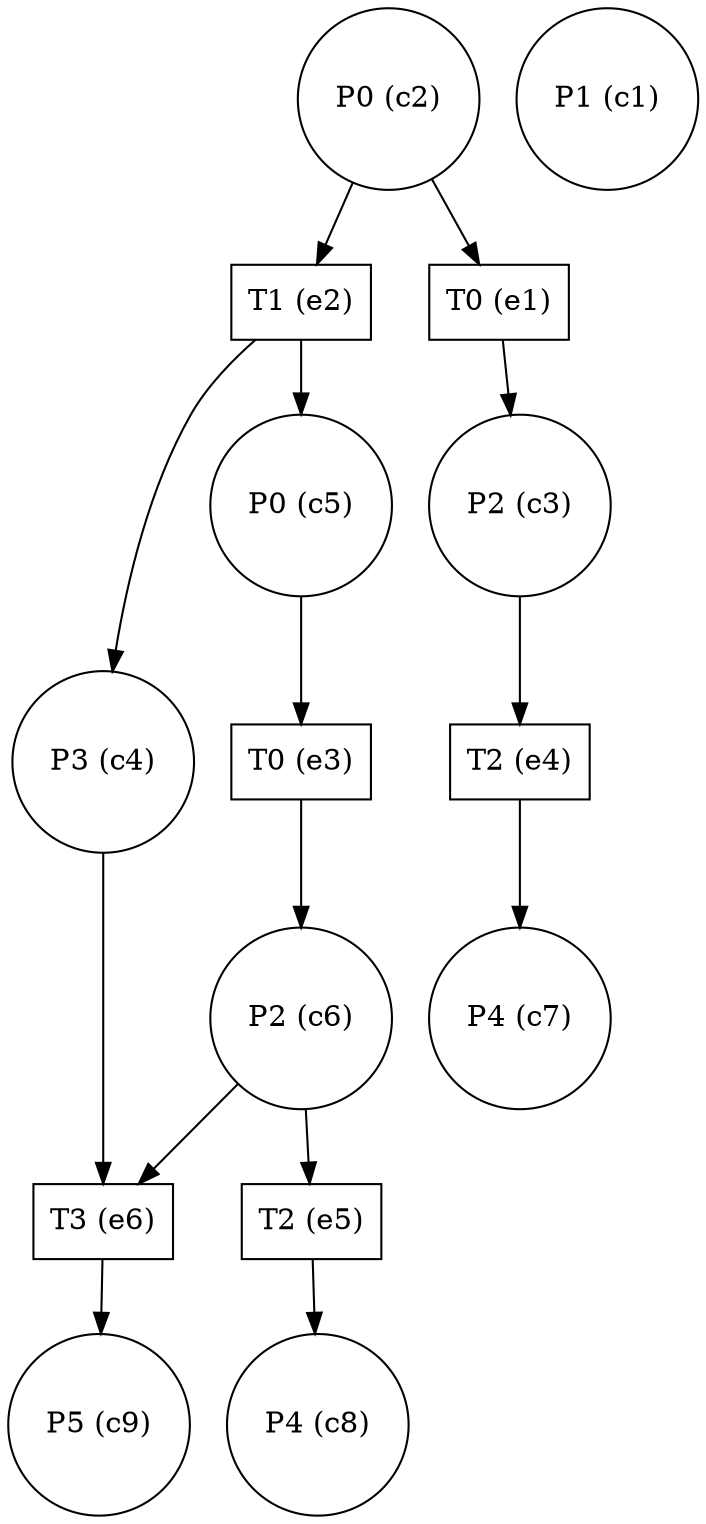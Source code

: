 digraph test {
  c2 -> e2;
  c2 -> e1;
  e1 -> c3;
  c3 -> e4;
  e2 -> c4;
  c4 -> e6;
  e2 -> c5;
  c5 -> e3;
  e3 -> c6;
  c6 -> e6;
  c6 -> e5;
  e4 -> c7;
  e5 -> c8;
  e6 -> c9;
  c1 [label="P1 (c1)" shape=circle];
  c2 [label="P0 (c2)" shape=circle];
  c3 [label="P2 (c3)" shape=circle];
  c4 [label="P3 (c4)" shape=circle];
  c5 [label="P0 (c5)" shape=circle];
  c6 [label="P2 (c6)" shape=circle];
  c7 [label="P4 (c7)" shape=circle];
  c8 [label="P4 (c8)" shape=circle];
  c9 [label="P5 (c9)" shape=circle];
  e1 [label="T0 (e1)" shape=box];
  e2 [label="T1 (e2)" shape=box];
  e3 [label="T0 (e3)" shape=box];
  e4 [label="T2 (e4)" shape=box];
  e5 [label="T2 (e5)" shape=box];
  e6 [label="T3 (e6)" shape=box];
}
